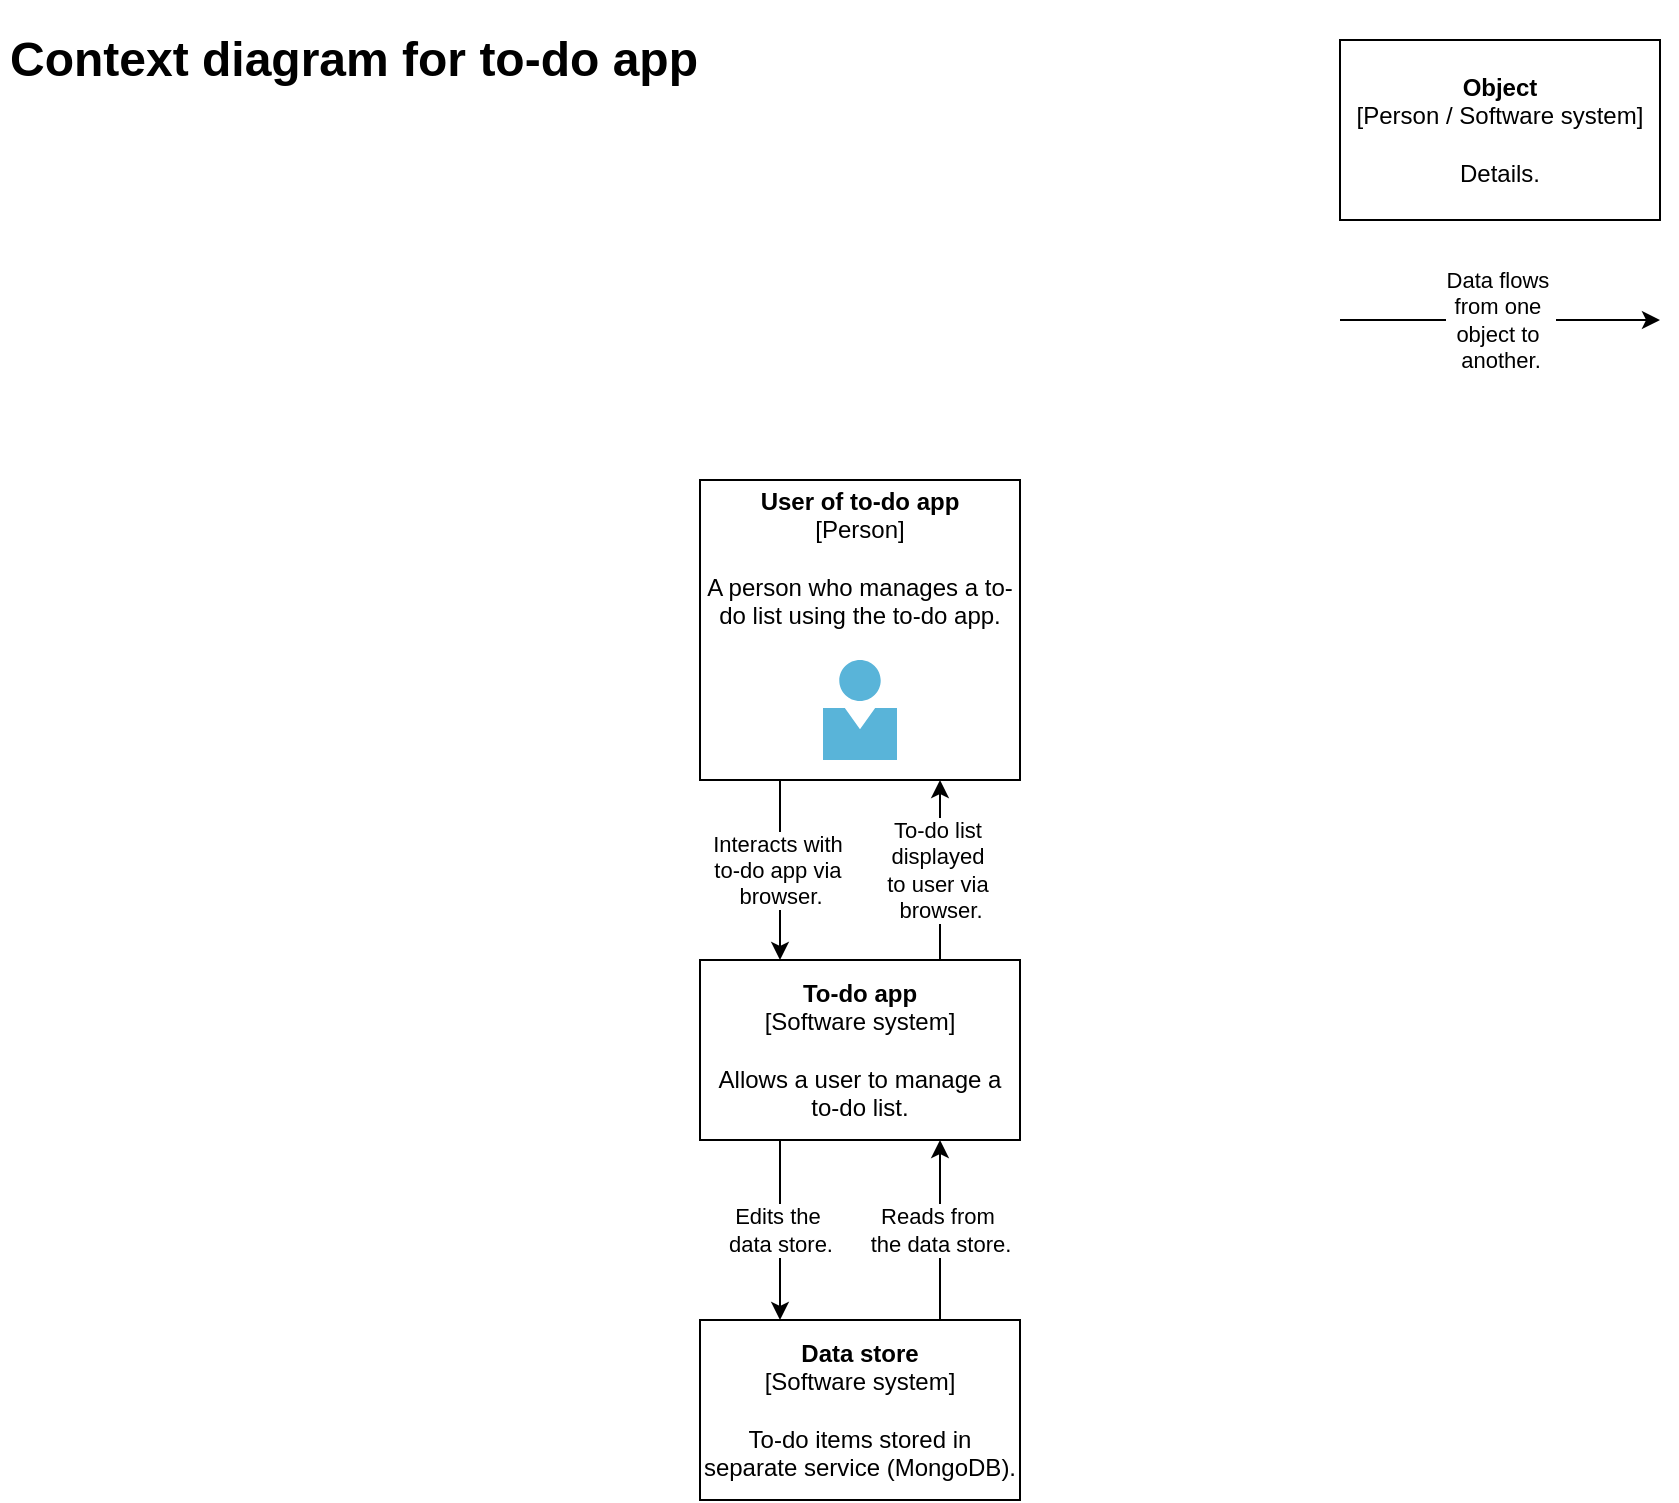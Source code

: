 <mxfile version="14.2.4" type="embed" pages="3">
    <diagram id="yqcj8nUwRWWZ-B5CO6ML" name="Context diagram">
        <mxGraphModel dx="966" dy="367" grid="1" gridSize="10" guides="1" tooltips="1" connect="1" arrows="1" fold="1" page="1" pageScale="1" pageWidth="850" pageHeight="1100" math="0" shadow="0">
            <root>
                <mxCell id="0"/>
                <mxCell id="1" parent="0"/>
                <mxCell id="FS5BYj2FG9pxkcYpBB30-4" value="Interacts with&amp;nbsp;&lt;br&gt;to-do app via&amp;nbsp;&lt;br&gt;browser." style="endArrow=classic;html=1;exitX=0.25;exitY=1;exitDx=0;exitDy=0;entryX=0.25;entryY=0;entryDx=0;entryDy=0;" parent="1" source="RnzW34f319_GPVbBxBJv-7" edge="1">
                    <mxGeometry width="50" height="50" relative="1" as="geometry">
                        <mxPoint x="400" y="410" as="sourcePoint"/>
                        <mxPoint x="400" y="480" as="targetPoint"/>
                    </mxGeometry>
                </mxCell>
                <mxCell id="RnzW34f319_GPVbBxBJv-2" value="&lt;h1&gt;Context diagram for to-do app&lt;/h1&gt;&lt;div&gt;&lt;br&gt;&lt;/div&gt;" style="text;html=1;strokeColor=none;fillColor=none;spacing=5;spacingTop=-20;whiteSpace=wrap;overflow=hidden;rounded=0;glass=0;" parent="1" vertex="1">
                    <mxGeometry x="10" y="10" width="830" height="120" as="geometry"/>
                </mxCell>
                <mxCell id="RnzW34f319_GPVbBxBJv-5" value="Data flows&amp;nbsp;&lt;br&gt;from one&amp;nbsp;&lt;br&gt;object to&amp;nbsp;&lt;br&gt;another." style="endArrow=classic;html=1;" parent="1" edge="1">
                    <mxGeometry width="50" height="50" relative="1" as="geometry">
                        <mxPoint x="680" y="160" as="sourcePoint"/>
                        <mxPoint x="840" y="160" as="targetPoint"/>
                    </mxGeometry>
                </mxCell>
                <mxCell id="RnzW34f319_GPVbBxBJv-9" value="To-do list&amp;nbsp;&lt;br&gt;displayed&amp;nbsp;&lt;br&gt;to user via&amp;nbsp;&lt;br&gt;browser." style="edgeStyle=orthogonalEdgeStyle;rounded=0;orthogonalLoop=1;jettySize=auto;html=1;exitX=0.75;exitY=0;exitDx=0;exitDy=0;entryX=0.75;entryY=1;entryDx=0;entryDy=0;" parent="1" source="RnzW34f319_GPVbBxBJv-8" target="RnzW34f319_GPVbBxBJv-7" edge="1">
                    <mxGeometry relative="1" as="geometry"/>
                </mxCell>
                <mxCell id="WAaNKLBoRKIZguyA2E-J-4" value="Edits the&amp;nbsp;&lt;br&gt;data store." style="edgeStyle=orthogonalEdgeStyle;rounded=0;orthogonalLoop=1;jettySize=auto;html=1;exitX=0.25;exitY=1;exitDx=0;exitDy=0;entryX=0.25;entryY=0;entryDx=0;entryDy=0;" parent="1" source="RnzW34f319_GPVbBxBJv-8" target="2" edge="1">
                    <mxGeometry relative="1" as="geometry"/>
                </mxCell>
                <mxCell id="RnzW34f319_GPVbBxBJv-8" value="&lt;b&gt;To-do app&lt;/b&gt;&lt;br&gt;[Software system]&lt;br&gt;&lt;br&gt;Allows a user to manage a to-do list." style="rounded=0;whiteSpace=wrap;html=1;" parent="1" vertex="1">
                    <mxGeometry x="360" y="480" width="160" height="90" as="geometry"/>
                </mxCell>
                <mxCell id="RnzW34f319_GPVbBxBJv-11" value="&lt;b&gt;Object&lt;/b&gt;&lt;br&gt;[Person / Software system]&lt;br&gt;&lt;br&gt;Details." style="rounded=0;whiteSpace=wrap;html=1;" parent="1" vertex="1">
                    <mxGeometry x="680" y="20" width="160" height="90" as="geometry"/>
                </mxCell>
                <mxCell id="WAaNKLBoRKIZguyA2E-J-5" value="Reads from&amp;nbsp;&lt;br&gt;the data store." style="edgeStyle=orthogonalEdgeStyle;rounded=0;orthogonalLoop=1;jettySize=auto;html=1;exitX=0.75;exitY=0;exitDx=0;exitDy=0;entryX=0.75;entryY=1;entryDx=0;entryDy=0;" parent="1" source="2" target="RnzW34f319_GPVbBxBJv-8" edge="1">
                    <mxGeometry relative="1" as="geometry"/>
                </mxCell>
                <mxCell id="2" value="&lt;b&gt;Data store&lt;/b&gt;&lt;br&gt;[Software system]&lt;br&gt;&lt;br&gt;To-do items stored in separate service (MongoDB)." style="rounded=0;whiteSpace=wrap;html=1;" parent="1" vertex="1">
                    <mxGeometry x="360" y="660" width="160" height="90" as="geometry"/>
                </mxCell>
                <mxCell id="HyisYgjplE7OVif6K_jV-4" value="" style="group" parent="1" vertex="1" connectable="0">
                    <mxGeometry x="360" y="240" width="160" height="150" as="geometry"/>
                </mxCell>
                <mxCell id="RnzW34f319_GPVbBxBJv-7" value="&lt;b&gt;User of to-do app&lt;/b&gt;&lt;br&gt;[Person]&lt;br&gt;&lt;br&gt;A person who manages a to-do list using the to-do app.&lt;br&gt;&lt;br&gt;&lt;br&gt;&lt;br&gt;&lt;br&gt;&lt;br&gt;" style="rounded=0;whiteSpace=wrap;html=1;" parent="HyisYgjplE7OVif6K_jV-4" vertex="1">
                    <mxGeometry width="160" height="150" as="geometry"/>
                </mxCell>
                <mxCell id="4" value="" style="aspect=fixed;html=1;points=[];align=center;image;fontSize=12;image=img/lib/mscae/Person.svg;" parent="HyisYgjplE7OVif6K_jV-4" vertex="1">
                    <mxGeometry x="61.5" y="90" width="37" height="50" as="geometry"/>
                </mxCell>
            </root>
        </mxGraphModel>
    </diagram>
    <diagram id="IEaKKJ3snsvo8BNWifGJ" name="Container diagram">
        <mxGraphModel dx="966" dy="367" grid="1" gridSize="10" guides="1" tooltips="1" connect="1" arrows="1" fold="1" page="1" pageScale="1" pageWidth="850" pageHeight="1100" math="0" shadow="0">
            <root>
                <mxCell id="ai50oJ2eKlGh9fC3mw8e-0"/>
                <mxCell id="ai50oJ2eKlGh9fC3mw8e-1" parent="ai50oJ2eKlGh9fC3mw8e-0"/>
                <mxCell id="s4pAHlZaZzyp0d2JpDEs-1" value="Docker container" style="rounded=1;whiteSpace=wrap;html=1;strokeWidth=2;align=center;fillColor=none;glass=0;labelPosition=center;verticalLabelPosition=bottom;verticalAlign=top;" parent="ai50oJ2eKlGh9fC3mw8e-1" vertex="1">
                    <mxGeometry x="210" y="400" width="280" height="480" as="geometry"/>
                </mxCell>
                <mxCell id="ai50oJ2eKlGh9fC3mw8e-2" value="&lt;blockquote style=&quot;margin: 0 0 0 40px ; border: none ; padding: 0px&quot;&gt;&lt;span style=&quot;font-size: 18px&quot;&gt;To-do app&lt;/span&gt;&lt;font&gt;&lt;div&gt;&lt;span style=&quot;font-size: 14px&quot;&gt;[Software system]&lt;/span&gt;&lt;/div&gt;&lt;/font&gt;&lt;/blockquote&gt;" style="rounded=0;whiteSpace=wrap;html=1;dashed=1;fillColor=none;labelPosition=center;verticalLabelPosition=bottom;align=center;verticalAlign=top;textDirection=ltr;" parent="ai50oJ2eKlGh9fC3mw8e-1" vertex="1">
                    <mxGeometry x="150" y="360" width="400" height="580" as="geometry"/>
                </mxCell>
                <mxCell id="ai50oJ2eKlGh9fC3mw8e-4" value="WSGI passes&amp;nbsp;&lt;br&gt;on data to web&amp;nbsp;&amp;nbsp;&lt;br&gt;app." style="edgeStyle=orthogonalEdgeStyle;rounded=0;orthogonalLoop=1;jettySize=auto;html=1;exitX=0.25;exitY=1;exitDx=0;exitDy=0;entryX=0.25;entryY=0;entryDx=0;entryDy=0;" parent="ai50oJ2eKlGh9fC3mw8e-1" source="a-H1KUFwUBSFG_JeeFjM-3" target="kqP9nbWQl9KBYzXSVNBW-0" edge="1">
                    <mxGeometry relative="1" as="geometry">
                        <mxPoint x="311.5" y="690" as="targetPoint"/>
                        <mxPoint x="310" y="600" as="sourcePoint"/>
                    </mxGeometry>
                </mxCell>
                <mxCell id="ai50oJ2eKlGh9fC3mw8e-6" value="&lt;h1&gt;Container diagram for to-do app&lt;/h1&gt;&lt;p&gt;&lt;br&gt;&lt;/p&gt;" style="text;html=1;strokeColor=none;fillColor=none;spacing=5;spacingTop=-20;whiteSpace=wrap;overflow=hidden;rounded=0;glass=0;" parent="ai50oJ2eKlGh9fC3mw8e-1" vertex="1">
                    <mxGeometry x="10" y="10" width="830" height="120" as="geometry"/>
                </mxCell>
                <mxCell id="fvTSCqTtroezqLXE63Nu-0" value="Receives info&amp;nbsp;&lt;br&gt;via Trello API." style="edgeStyle=orthogonalEdgeStyle;rounded=0;orthogonalLoop=1;jettySize=auto;html=1;exitX=0;exitY=0.75;exitDx=0;exitDy=0;entryX=1;entryY=0.75;entryDx=0;entryDy=0;" parent="ai50oJ2eKlGh9fC3mw8e-1" source="ai50oJ2eKlGh9fC3mw8e-8" target="kqP9nbWQl9KBYzXSVNBW-0" edge="1">
                    <mxGeometry relative="1" as="geometry"/>
                </mxCell>
                <mxCell id="ai50oJ2eKlGh9fC3mw8e-8" value="&lt;b&gt;Data store&lt;/b&gt;&lt;br&gt;[Software system]&lt;br&gt;[MongoDB]&lt;br&gt;&lt;span&gt;&lt;br&gt;&lt;div&gt;&lt;span&gt;Stores the to-do items in a MongoDB database.&lt;/span&gt;&lt;/div&gt;&lt;/span&gt;" style="rounded=0;whiteSpace=wrap;html=1;align=center;" parent="ai50oJ2eKlGh9fC3mw8e-1" vertex="1">
                    <mxGeometry x="630" y="690" width="200" height="120" as="geometry"/>
                </mxCell>
                <mxCell id="ai50oJ2eKlGh9fC3mw8e-9" value="Web app sends&amp;nbsp;&lt;br&gt;data via WSGI &lt;br&gt;about how the&amp;nbsp;&lt;br&gt;browser should&amp;nbsp;&lt;br&gt;render the website." style="edgeStyle=orthogonalEdgeStyle;rounded=0;orthogonalLoop=1;jettySize=auto;exitX=0.75;exitY=0;exitDx=0;exitDy=0;entryX=0.75;entryY=1;entryDx=0;entryDy=0;verticalAlign=middle;html=1;" parent="ai50oJ2eKlGh9fC3mw8e-1" source="kqP9nbWQl9KBYzXSVNBW-0" target="a-H1KUFwUBSFG_JeeFjM-3" edge="1">
                    <mxGeometry relative="1" as="geometry">
                        <mxPoint x="390.5" y="690" as="sourcePoint"/>
                        <mxPoint x="390" y="600" as="targetPoint"/>
                    </mxGeometry>
                </mxCell>
                <mxCell id="ai50oJ2eKlGh9fC3mw8e-13" value="WSGI passes&amp;nbsp;&lt;br&gt;on data from&amp;nbsp;&lt;br&gt;web app to&amp;nbsp;&lt;br&gt;browser." style="edgeStyle=orthogonalEdgeStyle;rounded=0;orthogonalLoop=1;jettySize=auto;html=1;exitX=0.75;exitY=0;exitDx=0;exitDy=0;entryX=0.75;entryY=1;entryDx=0;entryDy=0;" parent="ai50oJ2eKlGh9fC3mw8e-1" source="a-H1KUFwUBSFG_JeeFjM-3" target="a-H1KUFwUBSFG_JeeFjM-1" edge="1">
                    <mxGeometry relative="1" as="geometry">
                        <mxPoint x="390" y="320" as="sourcePoint"/>
                        <mxPoint as="offset"/>
                        <mxPoint x="390" y="200" as="targetPoint"/>
                    </mxGeometry>
                </mxCell>
                <mxCell id="ai50oJ2eKlGh9fC3mw8e-15" value="Data flows&amp;nbsp;&lt;br&gt;from one&amp;nbsp;&lt;br&gt;object to&amp;nbsp;&lt;br&gt;another." style="endArrow=classic;html=1;" parent="ai50oJ2eKlGh9fC3mw8e-1" edge="1">
                    <mxGeometry width="50" height="50" relative="1" as="geometry">
                        <mxPoint x="680" y="160" as="sourcePoint"/>
                        <mxPoint x="840" y="160" as="targetPoint"/>
                    </mxGeometry>
                </mxCell>
                <mxCell id="ai50oJ2eKlGh9fC3mw8e-16" value="&lt;b&gt;Object&lt;/b&gt;&lt;br&gt;[Container / Person / Software system]&lt;br&gt;&lt;br&gt;Details." style="rounded=0;whiteSpace=wrap;html=1;" parent="ai50oJ2eKlGh9fC3mw8e-1" vertex="1">
                    <mxGeometry x="680" y="20" width="160" height="90" as="geometry"/>
                </mxCell>
                <mxCell id="a-H1KUFwUBSFG_JeeFjM-0" value="" style="group" parent="ai50oJ2eKlGh9fC3mw8e-1" vertex="1" connectable="0">
                    <mxGeometry x="276" y="80" width="174" height="150" as="geometry"/>
                </mxCell>
                <mxCell id="a-H1KUFwUBSFG_JeeFjM-1" value="&lt;b&gt;User of to-do app&lt;/b&gt;&lt;br&gt;[Person]&lt;br&gt;&lt;br&gt;A person who manages a to-do list using the to-do app.&lt;br&gt;&lt;br&gt;&lt;br&gt;&lt;br&gt;&lt;br&gt;&lt;br&gt;" style="rounded=0;whiteSpace=wrap;html=1;" parent="a-H1KUFwUBSFG_JeeFjM-0" vertex="1">
                    <mxGeometry x="-26.612" width="200.612" height="150" as="geometry"/>
                </mxCell>
                <mxCell id="a-H1KUFwUBSFG_JeeFjM-2" value="" style="aspect=fixed;html=1;points=[];align=center;image;fontSize=12;image=img/lib/mscae/Person.svg;" parent="a-H1KUFwUBSFG_JeeFjM-0" vertex="1">
                    <mxGeometry x="58.069" y="90" width="31.219" height="42.188" as="geometry"/>
                </mxCell>
                <mxCell id="a-H1KUFwUBSFG_JeeFjM-3" value="&lt;b&gt;WSGI&lt;/b&gt;&lt;br&gt;[Container]&lt;br&gt;[Gunicorn]&lt;br&gt;&lt;br&gt;&lt;div&gt;A production-ready server on which the app runs.&lt;/div&gt;" style="rounded=0;whiteSpace=wrap;html=1;align=center;" parent="ai50oJ2eKlGh9fC3mw8e-1" vertex="1">
                    <mxGeometry x="250" y="430" width="200" height="120" as="geometry"/>
                </mxCell>
                <mxCell id="AlkbrVn0qql0JFndsQF2-0" value="Makes API&amp;nbsp;&lt;br&gt;requests to&amp;nbsp;&lt;br&gt;edit board&amp;nbsp;&lt;br&gt;and retrieve&amp;nbsp;&lt;br&gt;info." style="edgeStyle=orthogonalEdgeStyle;rounded=0;orthogonalLoop=1;jettySize=auto;html=1;exitX=1;exitY=0.25;exitDx=0;exitDy=0;entryX=0;entryY=0.25;entryDx=0;entryDy=0;" parent="ai50oJ2eKlGh9fC3mw8e-1" source="kqP9nbWQl9KBYzXSVNBW-0" target="ai50oJ2eKlGh9fC3mw8e-8" edge="1">
                    <mxGeometry relative="1" as="geometry"/>
                </mxCell>
                <mxCell id="kqP9nbWQl9KBYzXSVNBW-0" value="&lt;b&gt;Web app&lt;/b&gt;&lt;br&gt;[Container]&lt;br&gt;[Flask, Python, HTML/Jinja]&lt;br&gt;&lt;br&gt;&lt;div style=&quot;&quot;&gt;&lt;span&gt;Determines what the website looks like, what it can do and how the user interacts with it.&lt;/span&gt;&lt;/div&gt;" style="rounded=0;whiteSpace=wrap;html=1;align=center;" parent="ai50oJ2eKlGh9fC3mw8e-1" vertex="1">
                    <mxGeometry x="250" y="690" width="200" height="120" as="geometry"/>
                </mxCell>
                <mxCell id="gMlZlxzWRae4tBi-dtjL-0" value="&lt;font face=&quot;helvetica&quot;&gt;Sends data to&amp;nbsp;&lt;br&gt;&lt;/font&gt;WSGI when&amp;nbsp;&lt;br&gt;interacting with&amp;nbsp;&lt;br&gt;website in&amp;nbsp;&lt;br&gt;browser." style="edgeStyle=orthogonalEdgeStyle;rounded=0;orthogonalLoop=1;jettySize=auto;html=1;exitX=0.25;exitY=1;exitDx=0;exitDy=0;entryX=0.25;entryY=0;entryDx=0;entryDy=0;" parent="ai50oJ2eKlGh9fC3mw8e-1" source="a-H1KUFwUBSFG_JeeFjM-1" target="a-H1KUFwUBSFG_JeeFjM-3" edge="1">
                    <mxGeometry relative="1" as="geometry"/>
                </mxCell>
            </root>
        </mxGraphModel>
    </diagram>
    <diagram name="Component diagram" id="4hymAHN9xPVzdoO_Fok_">
        <mxGraphModel dx="2903" dy="780" grid="1" gridSize="10" guides="1" tooltips="1" connect="1" arrows="1" fold="1" page="1" pageScale="1" pageWidth="850" pageHeight="1100" math="0" shadow="0">
            <root>
                <mxCell id="KUwH55LyA8Eynn2fVLHC-0"/>
                <mxCell id="KUwH55LyA8Eynn2fVLHC-1" parent="KUwH55LyA8Eynn2fVLHC-0"/>
                <mxCell id="ZTFLMkbdowTQ8kLSjwLU-14" value="Docker container" style="rounded=1;whiteSpace=wrap;html=1;strokeWidth=2;align=center;fillColor=none;glass=0;labelPosition=center;verticalLabelPosition=bottom;verticalAlign=top;" parent="KUwH55LyA8Eynn2fVLHC-1" vertex="1">
                    <mxGeometry x="-220" y="480" width="1030" height="660" as="geometry"/>
                </mxCell>
                <mxCell id="KUwH55LyA8Eynn2fVLHC-2" value="&lt;span style=&quot;font-size: 18px&quot;&gt;Web app&lt;br&gt;&lt;/span&gt;&lt;font&gt;&lt;span style=&quot;font-size: 14px&quot;&gt;[Container]&lt;/span&gt;&lt;/font&gt;" style="rounded=0;whiteSpace=wrap;html=1;dashed=1;fillColor=none;labelPosition=center;verticalLabelPosition=bottom;align=center;verticalAlign=top;" parent="KUwH55LyA8Eynn2fVLHC-1" vertex="1">
                    <mxGeometry x="-350" y="460" width="1210" height="820" as="geometry"/>
                </mxCell>
                <mxCell id="KUwH55LyA8Eynn2fVLHC-6" value="&lt;h1&gt;Component diagram for to-do app&lt;/h1&gt;&lt;p&gt;&lt;br&gt;&lt;/p&gt;" style="text;html=1;strokeColor=none;fillColor=none;spacing=5;spacingTop=-20;whiteSpace=wrap;overflow=hidden;rounded=0;glass=0;" parent="KUwH55LyA8Eynn2fVLHC-1" vertex="1">
                    <mxGeometry x="10" y="10" width="830" height="120" as="geometry"/>
                </mxCell>
                <mxCell id="KUwH55LyA8Eynn2fVLHC-15" value="Data flows&amp;nbsp;&lt;br&gt;from one&amp;nbsp;&lt;br&gt;object to&amp;nbsp;&lt;br&gt;another." style="endArrow=classic;html=1;" parent="KUwH55LyA8Eynn2fVLHC-1" edge="1">
                    <mxGeometry width="50" height="50" relative="1" as="geometry">
                        <mxPoint x="680" y="160" as="sourcePoint"/>
                        <mxPoint x="840" y="160" as="targetPoint"/>
                    </mxGeometry>
                </mxCell>
                <mxCell id="KUwH55LyA8Eynn2fVLHC-16" value="&lt;b&gt;Object&lt;/b&gt;&lt;br&gt;[Component / Container / Person / Software system]&lt;br&gt;&lt;br&gt;Details." style="rounded=0;whiteSpace=wrap;html=1;" parent="KUwH55LyA8Eynn2fVLHC-1" vertex="1">
                    <mxGeometry x="680" y="20" width="160" height="90" as="geometry"/>
                </mxCell>
                <mxCell id="gWGYl7FvViBcPDyTm5Ov-7" value="Passes Flask config&amp;nbsp;&lt;br&gt;data to app." style="edgeStyle=orthogonalEdgeStyle;rounded=0;orthogonalLoop=1;jettySize=auto;html=1;exitX=0.5;exitY=0;exitDx=0;exitDy=0;entryX=0.5;entryY=1;entryDx=0;entryDy=0;" parent="KUwH55LyA8Eynn2fVLHC-1" source="gWGYl7FvViBcPDyTm5Ov-0" target="gWGYl7FvViBcPDyTm5Ov-1" edge="1">
                    <mxGeometry relative="1" as="geometry"/>
                </mxCell>
                <mxCell id="gWGYl7FvViBcPDyTm5Ov-0" value="&lt;b&gt;Config&lt;/b&gt;&lt;br&gt;[Component]&lt;br&gt;[Flask, Python]&lt;br&gt;&lt;br&gt;&lt;div style=&quot;&quot;&gt;Environment variables needed for running Flask and accessing Trello data via API are passed in from a .env file.&lt;/div&gt;" style="rounded=0;whiteSpace=wrap;html=1;align=center;" parent="KUwH55LyA8Eynn2fVLHC-1" vertex="1">
                    <mxGeometry x="240" y="920" width="200" height="160" as="geometry"/>
                </mxCell>
                <mxCell id="gWGYl7FvViBcPDyTm5Ov-4" value="Invokes functions&amp;nbsp;&lt;br&gt;with specified&amp;nbsp;&lt;br&gt;arguments." style="edgeStyle=orthogonalEdgeStyle;rounded=0;orthogonalLoop=1;jettySize=auto;html=1;exitX=1;exitY=0.25;exitDx=0;exitDy=0;entryX=0;entryY=0.25;entryDx=0;entryDy=0;" parent="KUwH55LyA8Eynn2fVLHC-1" source="gWGYl7FvViBcPDyTm5Ov-1" target="gWGYl7FvViBcPDyTm5Ov-2" edge="1">
                    <mxGeometry relative="1" as="geometry"/>
                </mxCell>
                <mxCell id="gWGYl7FvViBcPDyTm5Ov-1" value="&lt;b&gt;Flask webapp behaviour&lt;/b&gt;&lt;br&gt;[Component]&lt;br&gt;[Flask, Python]&lt;br&gt;&lt;br&gt;&lt;div&gt;Python modules (using Flask) determine what different actions cause what behaviour (in the webapp).&lt;/div&gt;" style="rounded=0;whiteSpace=wrap;html=1;align=center;" parent="KUwH55LyA8Eynn2fVLHC-1" vertex="1">
                    <mxGeometry x="240" y="640" width="199" height="160" as="geometry"/>
                </mxCell>
                <mxCell id="gWGYl7FvViBcPDyTm5Ov-6" value="Passes data&amp;nbsp;&lt;br&gt;received from MongoDB&amp;nbsp;&lt;br&gt;(after processing it)." style="edgeStyle=orthogonalEdgeStyle;rounded=0;orthogonalLoop=1;jettySize=auto;html=1;exitX=0;exitY=0.75;exitDx=0;exitDy=0;entryX=1;entryY=0.75;entryDx=0;entryDy=0;" parent="KUwH55LyA8Eynn2fVLHC-1" source="gWGYl7FvViBcPDyTm5Ov-2" target="gWGYl7FvViBcPDyTm5Ov-1" edge="1">
                    <mxGeometry relative="1" as="geometry"/>
                </mxCell>
                <mxCell id="gWGYl7FvViBcPDyTm5Ov-2" value="&lt;b&gt;MongoDB API requests&lt;/b&gt;&lt;br&gt;[Component]&lt;br&gt;[Python]&lt;br&gt;&lt;br&gt;A Python module desribing the HTTP requests that can be made to the MongoDB API (in order to add. edit and remove items in the database)." style="rounded=0;whiteSpace=wrap;html=1;" parent="KUwH55LyA8Eynn2fVLHC-1" vertex="1">
                    <mxGeometry x="600" y="640" width="200" height="160" as="geometry"/>
                </mxCell>
                <mxCell id="ZTFLMkbdowTQ8kLSjwLU-16" value="WSGI passes&amp;nbsp;&lt;br&gt;on data from the &lt;br&gt;user's browser &lt;br&gt;to the web&amp;nbsp;&amp;nbsp;&lt;br&gt;app." style="edgeStyle=orthogonalEdgeStyle;rounded=0;orthogonalLoop=1;jettySize=auto;html=1;exitX=0.25;exitY=1;exitDx=0;exitDy=0;entryX=0.25;entryY=0;entryDx=0;entryDy=0;" parent="KUwH55LyA8Eynn2fVLHC-1" source="ZTFLMkbdowTQ8kLSjwLU-24" target="gWGYl7FvViBcPDyTm5Ov-1" edge="1">
                    <mxGeometry relative="1" as="geometry">
                        <mxPoint x="310" y="700" as="targetPoint"/>
                        <mxPoint x="320" y="610" as="sourcePoint"/>
                    </mxGeometry>
                </mxCell>
                <mxCell id="ZTFLMkbdowTQ8kLSjwLU-17" value="Receives info&amp;nbsp;&lt;br&gt;via MongoDB&amp;nbsp;&lt;br&gt;API." style="edgeStyle=orthogonalEdgeStyle;rounded=0;orthogonalLoop=1;jettySize=auto;html=1;exitX=0;exitY=0.75;exitDx=0;exitDy=0;entryX=1;entryY=0.75;entryDx=0;entryDy=0;" parent="KUwH55LyA8Eynn2fVLHC-1" source="ZTFLMkbdowTQ8kLSjwLU-18" target="gWGYl7FvViBcPDyTm5Ov-2" edge="1">
                    <mxGeometry relative="1" as="geometry">
                        <mxPoint x="570" y="790" as="targetPoint"/>
                    </mxGeometry>
                </mxCell>
                <mxCell id="ZTFLMkbdowTQ8kLSjwLU-18" value="&lt;b&gt;Data store&lt;/b&gt;&lt;br&gt;[Software system]&lt;br&gt;[MongoDB]&lt;br&gt;&lt;span&gt;&lt;br&gt;&lt;div&gt;&lt;span&gt;Stores the to-do items as documents in a MongoDB database. Each status/list (i.e. todo, doing and done) are represented by different collections in the database.&lt;/span&gt;&lt;/div&gt;&lt;/span&gt;" style="rounded=0;whiteSpace=wrap;html=1;align=center;" parent="KUwH55LyA8Eynn2fVLHC-1" vertex="1">
                    <mxGeometry x="1000" y="640" width="200" height="160" as="geometry"/>
                </mxCell>
                <mxCell id="ZTFLMkbdowTQ8kLSjwLU-19" value="Web app passes&amp;nbsp;&lt;br&gt;on data about web&amp;nbsp;&amp;nbsp;&lt;br&gt;app appearance&amp;nbsp;&lt;br&gt;and functionality&amp;nbsp;&lt;br&gt;to WSGI." style="edgeStyle=orthogonalEdgeStyle;rounded=0;orthogonalLoop=1;jettySize=auto;exitX=0.75;exitY=0;exitDx=0;exitDy=0;entryX=0.75;entryY=1;entryDx=0;entryDy=0;verticalAlign=middle;html=1;" parent="KUwH55LyA8Eynn2fVLHC-1" source="gWGYl7FvViBcPDyTm5Ov-1" target="ZTFLMkbdowTQ8kLSjwLU-24" edge="1">
                    <mxGeometry relative="1" as="geometry">
                        <mxPoint x="410" y="700" as="sourcePoint"/>
                        <mxPoint x="400" y="610" as="targetPoint"/>
                    </mxGeometry>
                </mxCell>
                <mxCell id="ZTFLMkbdowTQ8kLSjwLU-24" value="&lt;b&gt;WSGI&lt;/b&gt;&lt;br&gt;[Container]&lt;br&gt;[Gunicorn]&lt;br&gt;&lt;br&gt;&lt;div&gt;A production-ready server on which the app runs.&lt;/div&gt;" style="rounded=0;whiteSpace=wrap;html=1;align=center;" parent="KUwH55LyA8Eynn2fVLHC-1" vertex="1">
                    <mxGeometry x="240" y="160" width="200" height="120" as="geometry"/>
                </mxCell>
                <mxCell id="ZTFLMkbdowTQ8kLSjwLU-25" value="Makes API&amp;nbsp;&lt;br&gt;requests to&amp;nbsp;&lt;br&gt;&amp;nbsp;the database." style="edgeStyle=orthogonalEdgeStyle;rounded=0;orthogonalLoop=1;jettySize=auto;html=1;exitX=1;exitY=0.25;exitDx=0;exitDy=0;entryX=0;entryY=0.25;entryDx=0;entryDy=0;" parent="KUwH55LyA8Eynn2fVLHC-1" source="gWGYl7FvViBcPDyTm5Ov-2" target="ZTFLMkbdowTQ8kLSjwLU-18" edge="1">
                    <mxGeometry relative="1" as="geometry">
                        <mxPoint x="570" y="730" as="sourcePoint"/>
                    </mxGeometry>
                </mxCell>
                <mxCell id="ZTFLMkbdowTQ8kLSjwLU-30" value="Provides info&amp;nbsp;&lt;br&gt;on how to create &lt;br&gt;(an&amp;nbsp;instance of)&amp;nbsp;&lt;br&gt;a view model." style="edgeStyle=orthogonalEdgeStyle;rounded=0;orthogonalLoop=1;jettySize=auto;html=1;exitX=1;exitY=0.5;exitDx=0;exitDy=0;entryX=0;entryY=0.25;entryDx=0;entryDy=0;fontSize=11;" parent="KUwH55LyA8Eynn2fVLHC-1" source="ZTFLMkbdowTQ8kLSjwLU-28" target="gWGYl7FvViBcPDyTm5Ov-1" edge="1">
                    <mxGeometry relative="1" as="geometry"/>
                </mxCell>
                <mxCell id="ZTFLMkbdowTQ8kLSjwLU-37" value="" style="edgeStyle=orthogonalEdgeStyle;rounded=0;orthogonalLoop=1;jettySize=auto;html=1;fontSize=11;" parent="KUwH55LyA8Eynn2fVLHC-1" source="ZTFLMkbdowTQ8kLSjwLU-28" target="ZTFLMkbdowTQ8kLSjwLU-31" edge="1">
                    <mxGeometry relative="1" as="geometry"/>
                </mxCell>
                <mxCell id="ZTFLMkbdowTQ8kLSjwLU-28" value="&lt;b&gt;View model&lt;/b&gt;&lt;br&gt;[Component]&lt;br&gt;[Python]&lt;br&gt;&lt;br&gt;A model for the dynamic data which needs to be inserted into the HTML/Jinja2 templates which are use to render the website." style="rounded=0;whiteSpace=wrap;html=1;align=center;" parent="KUwH55LyA8Eynn2fVLHC-1" vertex="1">
                    <mxGeometry x="-160" y="520" width="200" height="160" as="geometry"/>
                </mxCell>
                <mxCell id="ZTFLMkbdowTQ8kLSjwLU-35" value="Provides info on&amp;nbsp;&lt;br&gt;how the website&amp;nbsp;&lt;br&gt;should be rendered." style="edgeStyle=orthogonalEdgeStyle;rounded=0;orthogonalLoop=1;jettySize=auto;html=1;exitX=1;exitY=0.5;exitDx=0;exitDy=0;entryX=0;entryY=0.75;entryDx=0;entryDy=0;fontSize=11;" parent="KUwH55LyA8Eynn2fVLHC-1" source="ZTFLMkbdowTQ8kLSjwLU-31" target="gWGYl7FvViBcPDyTm5Ov-1" edge="1">
                    <mxGeometry relative="1" as="geometry"/>
                </mxCell>
                <mxCell id="ZTFLMkbdowTQ8kLSjwLU-31" value="&lt;b&gt;Website view templates&lt;/b&gt;&lt;br&gt;[Component]&lt;br&gt;[HTML, Jinja2]&lt;br&gt;&lt;br&gt;Jinja2 templates which are used to render the webiste." style="rounded=0;whiteSpace=wrap;html=1;align=center;" parent="KUwH55LyA8Eynn2fVLHC-1" vertex="1">
                    <mxGeometry x="-160" y="760" width="200" height="160" as="geometry"/>
                </mxCell>
            </root>
        </mxGraphModel>
    </diagram>
</mxfile>